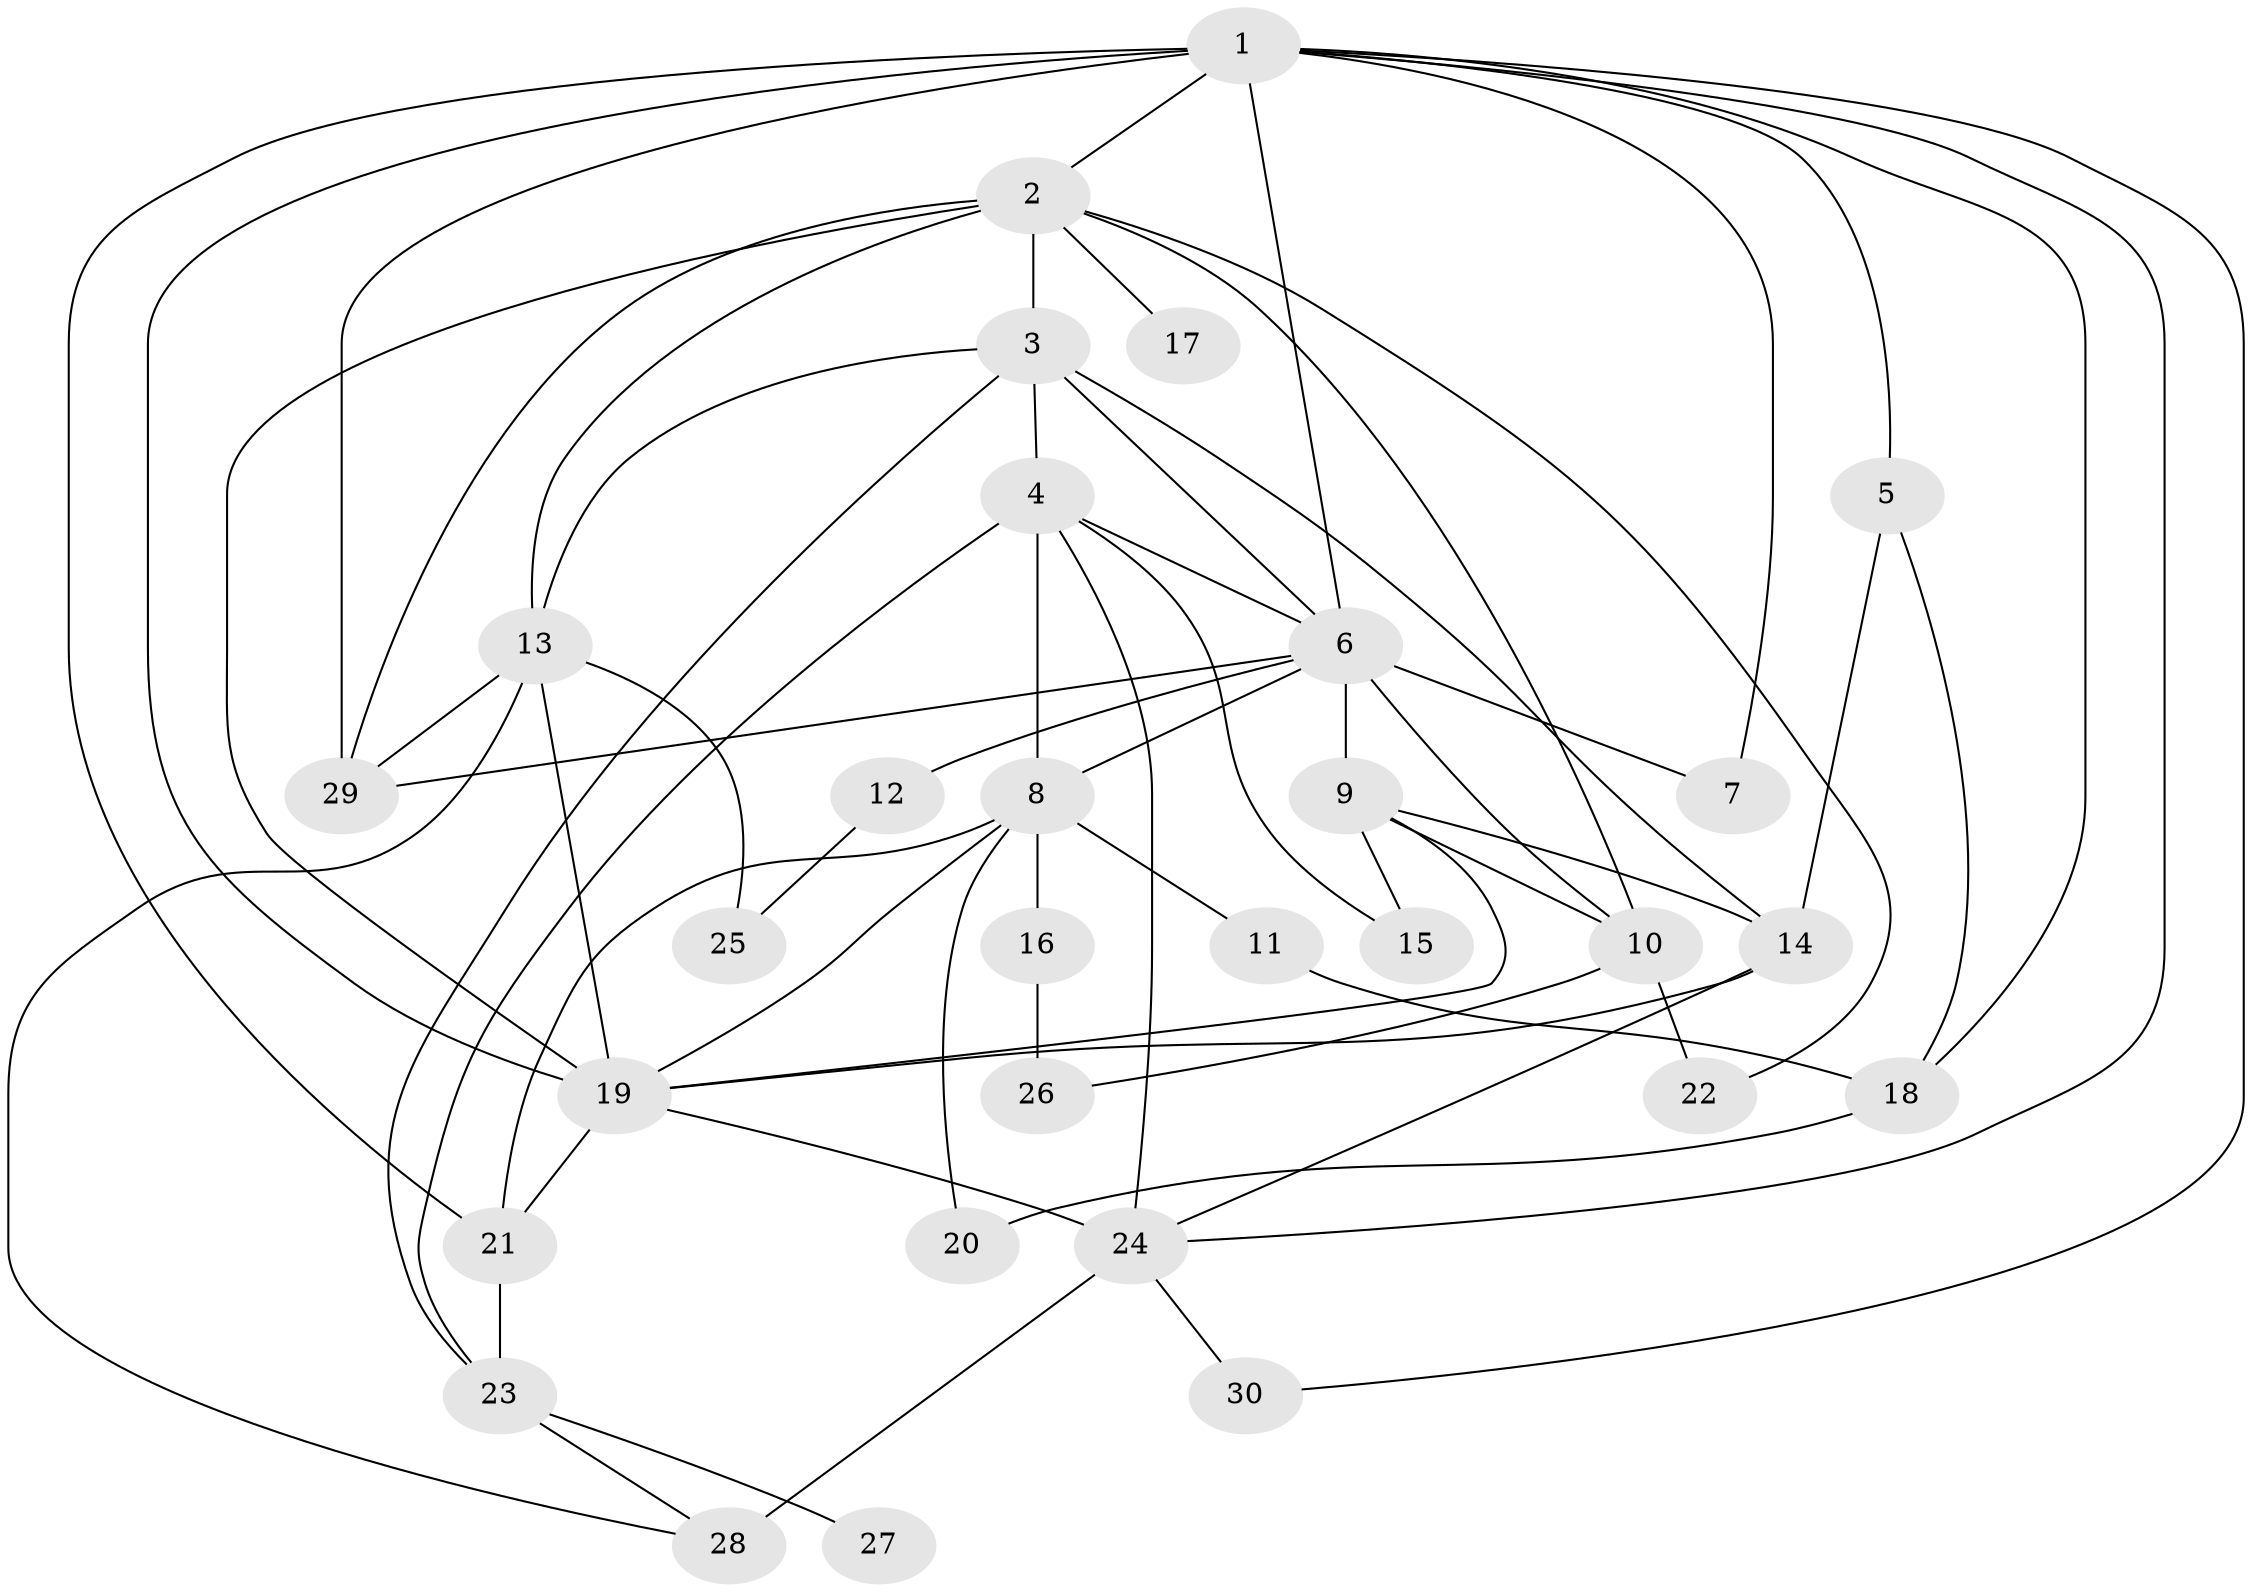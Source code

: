 // original degree distribution, {5: 0.10101010101010101, 7: 0.030303030303030304, 8: 0.020202020202020204, 2: 0.30303030303030304, 1: 0.23232323232323232, 4: 0.15151515151515152, 3: 0.1414141414141414, 6: 0.020202020202020204}
// Generated by graph-tools (version 1.1) at 2025/48/03/04/25 22:48:43]
// undirected, 30 vertices, 63 edges
graph export_dot {
  node [color=gray90,style=filled];
  1;
  2;
  3;
  4;
  5;
  6;
  7;
  8;
  9;
  10;
  11;
  12;
  13;
  14;
  15;
  16;
  17;
  18;
  19;
  20;
  21;
  22;
  23;
  24;
  25;
  26;
  27;
  28;
  29;
  30;
  1 -- 2 [weight=2.0];
  1 -- 5 [weight=2.0];
  1 -- 6 [weight=2.0];
  1 -- 7 [weight=1.0];
  1 -- 18 [weight=1.0];
  1 -- 19 [weight=2.0];
  1 -- 21 [weight=1.0];
  1 -- 24 [weight=1.0];
  1 -- 29 [weight=3.0];
  1 -- 30 [weight=1.0];
  2 -- 3 [weight=3.0];
  2 -- 10 [weight=1.0];
  2 -- 13 [weight=1.0];
  2 -- 17 [weight=1.0];
  2 -- 19 [weight=2.0];
  2 -- 22 [weight=1.0];
  2 -- 29 [weight=1.0];
  3 -- 4 [weight=1.0];
  3 -- 6 [weight=2.0];
  3 -- 13 [weight=1.0];
  3 -- 14 [weight=1.0];
  3 -- 23 [weight=1.0];
  4 -- 6 [weight=1.0];
  4 -- 8 [weight=4.0];
  4 -- 15 [weight=1.0];
  4 -- 23 [weight=1.0];
  4 -- 24 [weight=1.0];
  5 -- 14 [weight=1.0];
  5 -- 18 [weight=1.0];
  6 -- 7 [weight=3.0];
  6 -- 8 [weight=1.0];
  6 -- 9 [weight=1.0];
  6 -- 10 [weight=1.0];
  6 -- 12 [weight=1.0];
  6 -- 29 [weight=1.0];
  8 -- 11 [weight=1.0];
  8 -- 16 [weight=1.0];
  8 -- 19 [weight=1.0];
  8 -- 20 [weight=1.0];
  8 -- 21 [weight=1.0];
  9 -- 10 [weight=1.0];
  9 -- 14 [weight=1.0];
  9 -- 15 [weight=1.0];
  9 -- 19 [weight=1.0];
  10 -- 22 [weight=1.0];
  10 -- 26 [weight=1.0];
  11 -- 18 [weight=1.0];
  12 -- 25 [weight=1.0];
  13 -- 19 [weight=2.0];
  13 -- 25 [weight=1.0];
  13 -- 28 [weight=1.0];
  13 -- 29 [weight=1.0];
  14 -- 19 [weight=1.0];
  14 -- 24 [weight=1.0];
  16 -- 26 [weight=1.0];
  18 -- 20 [weight=1.0];
  19 -- 21 [weight=1.0];
  19 -- 24 [weight=1.0];
  21 -- 23 [weight=1.0];
  23 -- 27 [weight=1.0];
  23 -- 28 [weight=1.0];
  24 -- 28 [weight=3.0];
  24 -- 30 [weight=1.0];
}
